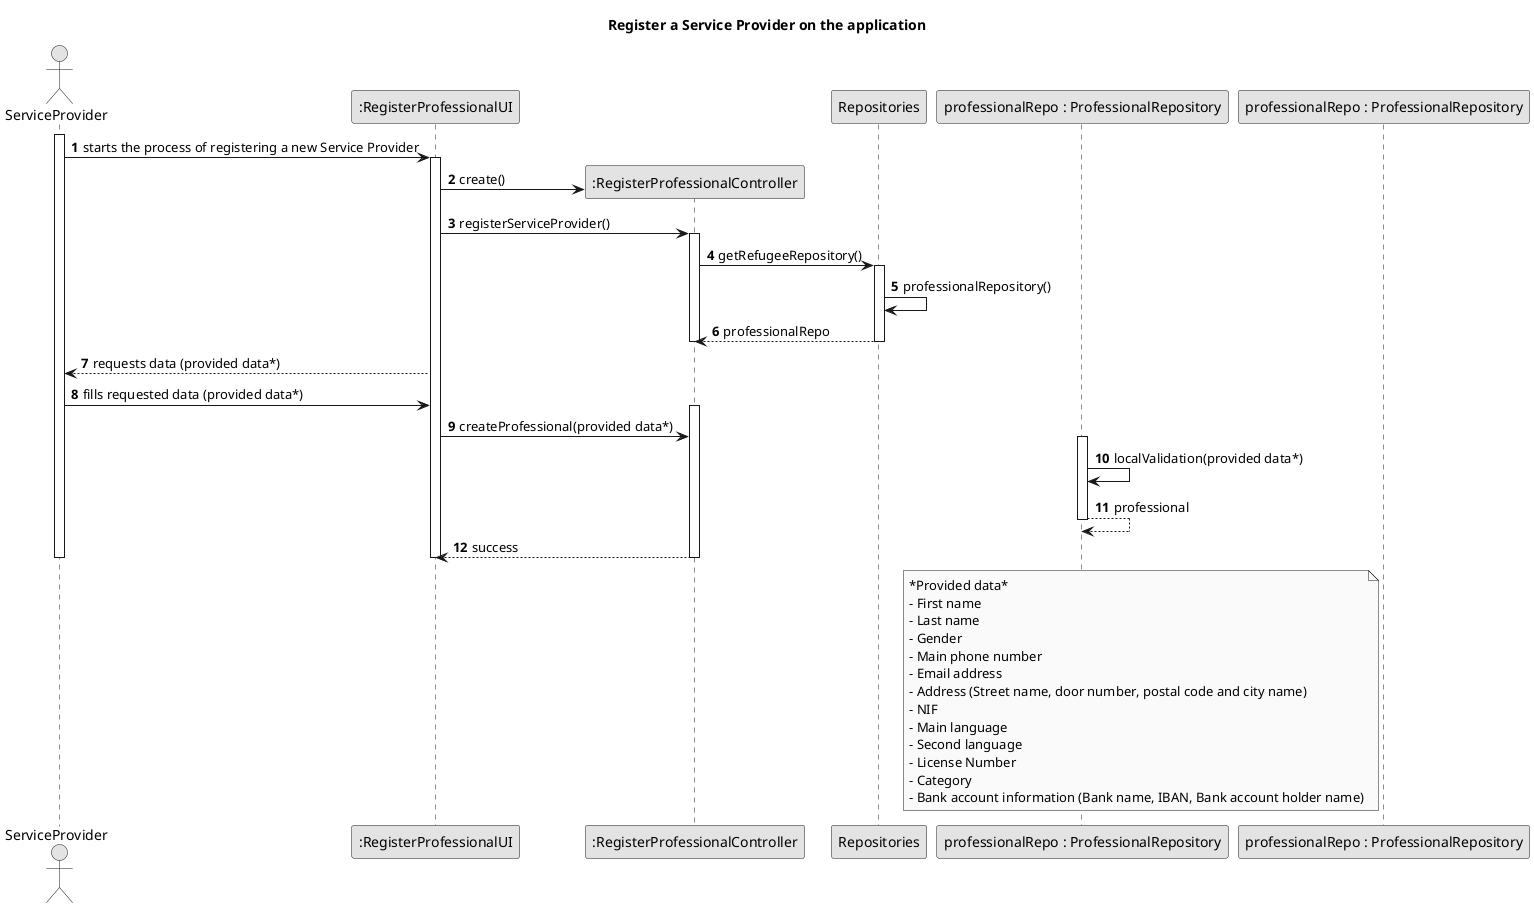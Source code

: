 @startuml
skinparam monochrome true
skinparam packageStyle rectangle
skinparam shadowing false

title Register a Service Provider on the application

autonumber

actor ServiceProvider
participant ":RegisterProfessionalUI" as ui
participant ":RegisterProfessionalController" as ctrl
participant Repositories
participant "professionalRepo : ProfessionalRepository" as professionalRepo

activate ServiceProvider

    ServiceProvider -> ui : starts the process of registering a new Service Provider
    activate ui
        ui -> ctrl** : create()
        ui -> ctrl : registerServiceProvider()
        activate ctrl
            ctrl -> Repositories : getRefugeeRepository()
            activate Repositories
                Repositories -> Repositories : professionalRepository()
                Repositories-->ctrl : professionalRepo
            deactivate Repositories
        deactivate ctrl
            ui --> ServiceProvider : requests data (provided data*)
            ServiceProvider -> ui : fills requested data (provided data*)
        activate ctrl
            ui -> ctrl : createProfessional(provided data*)
            activate professionalRepo
                professionalRepo -> professionalRepo : localValidation(provided data*)
                professionalRepo --> professionalRepo : professional
            deactivate professionalRepo
            ctrl --> ui : success
        deactivate ctrl
    deactivate ui
deactivate ServiceProvider

note left of "professionalRepo : ProfessionalRepository"
    *Provided data*
    - First name
    - Last name
    - Gender
    - Main phone number
    - Email address
    - Address (Street name, door number, postal code and city name)
    - NIF
    - Main language
    - Second language
    - License Number
    - Category
    - Bank account information (Bank name, IBAN, Bank account holder name)
end note

@enduml